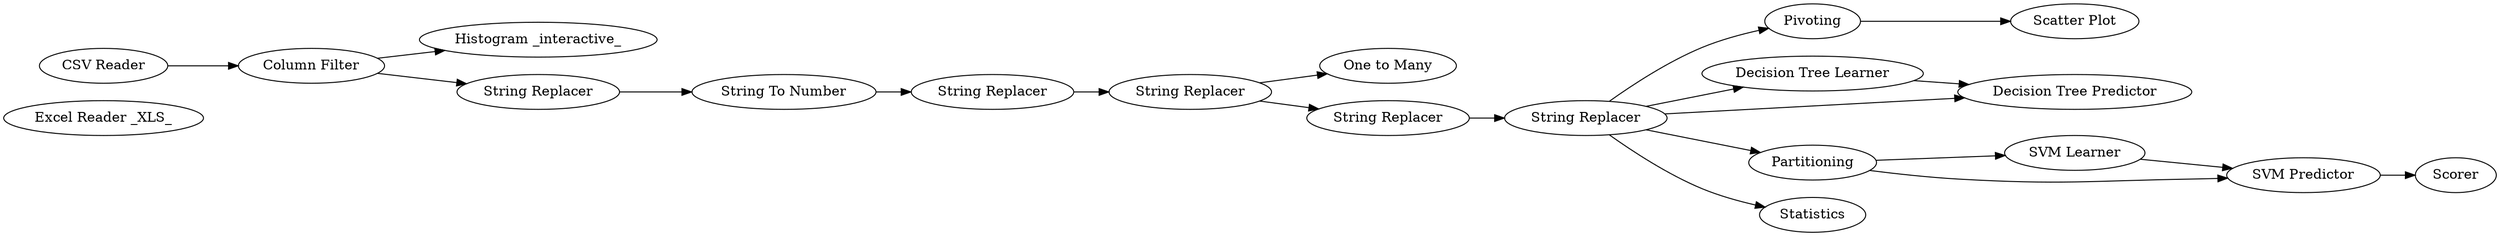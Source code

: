 digraph {
	1 [label="Excel Reader _XLS_"]
	2 [label="CSV Reader"]
	3 [label="Column Filter"]
	5 [label="Histogram _interactive_"]
	7 [label="String To Number"]
	8 [label="String Replacer"]
	9 [label="String Replacer"]
	10 [label="String Replacer"]
	12 [label="One to Many"]
	13 [label="String Replacer"]
	14 [label="String Replacer"]
	15 [label=Pivoting]
	16 [label="Scatter Plot"]
	17 [label="Decision Tree Learner"]
	18 [label="Decision Tree Predictor"]
	19 [label="SVM Learner"]
	20 [label="SVM Predictor"]
	21 [label=Partitioning]
	22 [label=Scorer]
	23 [label=Statistics]
	2 -> 3
	3 -> 5
	3 -> 8
	7 -> 9
	8 -> 7
	9 -> 10
	10 -> 12
	10 -> 13
	13 -> 14
	14 -> 15
	14 -> 17
	14 -> 18
	14 -> 21
	14 -> 23
	15 -> 16
	17 -> 18
	19 -> 20
	20 -> 22
	21 -> 19
	21 -> 20
	rankdir=LR
}
